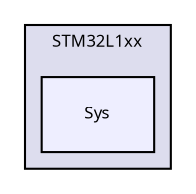 digraph "Src/MCU/STM32L1xx/Sys" {
  compound=true
  node [ fontsize="8", fontname="Sans"];
  edge [ labelfontsize="8", labelfontname="Sans"];
  subgraph clusterdir_294a5424d4b46d26909d992d3fff1653 {
    graph [ bgcolor="#ddddee", pencolor="black", label="STM32L1xx" fontname="Sans", fontsize="8", URL="dir_294a5424d4b46d26909d992d3fff1653.html"]
  dir_42aca7473bf52bff8354f08f6561c8f0 [shape=box, label="Sys", style="filled", fillcolor="#eeeeff", pencolor="black", URL="dir_42aca7473bf52bff8354f08f6561c8f0.html"];
  }
}
